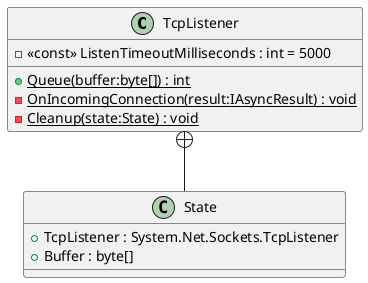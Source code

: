 @startuml
class TcpListener {
    - <<const>> ListenTimeoutMilliseconds : int = 5000
    + {static} Queue(buffer:byte[]) : int
    - {static} OnIncomingConnection(result:IAsyncResult) : void
    - {static} Cleanup(state:State) : void
}
class State {
    + TcpListener : System.Net.Sockets.TcpListener
    + Buffer : byte[]
}
TcpListener +-- State
@enduml
